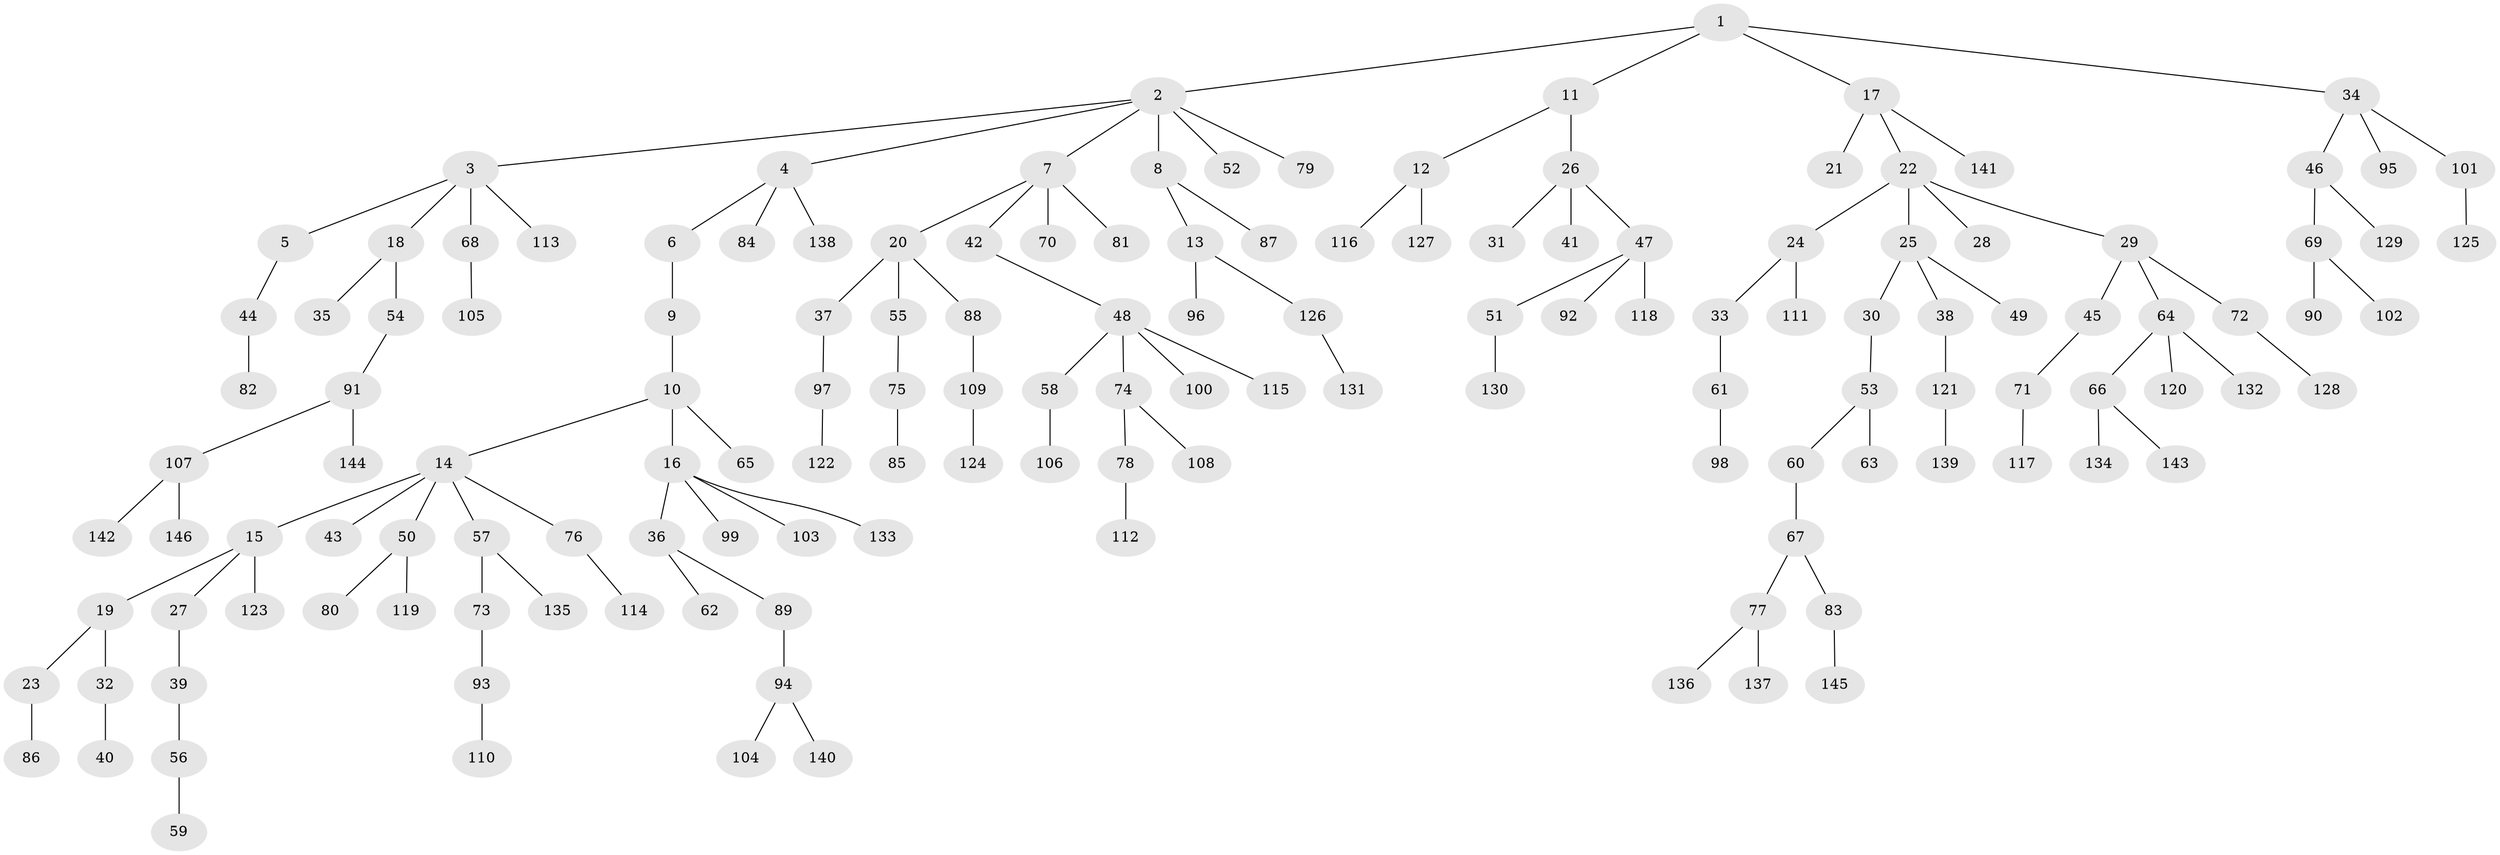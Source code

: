 // Generated by graph-tools (version 1.1) at 2025/50/03/09/25 03:50:17]
// undirected, 146 vertices, 145 edges
graph export_dot {
graph [start="1"]
  node [color=gray90,style=filled];
  1;
  2;
  3;
  4;
  5;
  6;
  7;
  8;
  9;
  10;
  11;
  12;
  13;
  14;
  15;
  16;
  17;
  18;
  19;
  20;
  21;
  22;
  23;
  24;
  25;
  26;
  27;
  28;
  29;
  30;
  31;
  32;
  33;
  34;
  35;
  36;
  37;
  38;
  39;
  40;
  41;
  42;
  43;
  44;
  45;
  46;
  47;
  48;
  49;
  50;
  51;
  52;
  53;
  54;
  55;
  56;
  57;
  58;
  59;
  60;
  61;
  62;
  63;
  64;
  65;
  66;
  67;
  68;
  69;
  70;
  71;
  72;
  73;
  74;
  75;
  76;
  77;
  78;
  79;
  80;
  81;
  82;
  83;
  84;
  85;
  86;
  87;
  88;
  89;
  90;
  91;
  92;
  93;
  94;
  95;
  96;
  97;
  98;
  99;
  100;
  101;
  102;
  103;
  104;
  105;
  106;
  107;
  108;
  109;
  110;
  111;
  112;
  113;
  114;
  115;
  116;
  117;
  118;
  119;
  120;
  121;
  122;
  123;
  124;
  125;
  126;
  127;
  128;
  129;
  130;
  131;
  132;
  133;
  134;
  135;
  136;
  137;
  138;
  139;
  140;
  141;
  142;
  143;
  144;
  145;
  146;
  1 -- 2;
  1 -- 11;
  1 -- 17;
  1 -- 34;
  2 -- 3;
  2 -- 4;
  2 -- 7;
  2 -- 8;
  2 -- 52;
  2 -- 79;
  3 -- 5;
  3 -- 18;
  3 -- 68;
  3 -- 113;
  4 -- 6;
  4 -- 84;
  4 -- 138;
  5 -- 44;
  6 -- 9;
  7 -- 20;
  7 -- 42;
  7 -- 70;
  7 -- 81;
  8 -- 13;
  8 -- 87;
  9 -- 10;
  10 -- 14;
  10 -- 16;
  10 -- 65;
  11 -- 12;
  11 -- 26;
  12 -- 116;
  12 -- 127;
  13 -- 96;
  13 -- 126;
  14 -- 15;
  14 -- 43;
  14 -- 50;
  14 -- 57;
  14 -- 76;
  15 -- 19;
  15 -- 27;
  15 -- 123;
  16 -- 36;
  16 -- 99;
  16 -- 103;
  16 -- 133;
  17 -- 21;
  17 -- 22;
  17 -- 141;
  18 -- 35;
  18 -- 54;
  19 -- 23;
  19 -- 32;
  20 -- 37;
  20 -- 55;
  20 -- 88;
  22 -- 24;
  22 -- 25;
  22 -- 28;
  22 -- 29;
  23 -- 86;
  24 -- 33;
  24 -- 111;
  25 -- 30;
  25 -- 38;
  25 -- 49;
  26 -- 31;
  26 -- 41;
  26 -- 47;
  27 -- 39;
  29 -- 45;
  29 -- 64;
  29 -- 72;
  30 -- 53;
  32 -- 40;
  33 -- 61;
  34 -- 46;
  34 -- 95;
  34 -- 101;
  36 -- 62;
  36 -- 89;
  37 -- 97;
  38 -- 121;
  39 -- 56;
  42 -- 48;
  44 -- 82;
  45 -- 71;
  46 -- 69;
  46 -- 129;
  47 -- 51;
  47 -- 92;
  47 -- 118;
  48 -- 58;
  48 -- 74;
  48 -- 100;
  48 -- 115;
  50 -- 80;
  50 -- 119;
  51 -- 130;
  53 -- 60;
  53 -- 63;
  54 -- 91;
  55 -- 75;
  56 -- 59;
  57 -- 73;
  57 -- 135;
  58 -- 106;
  60 -- 67;
  61 -- 98;
  64 -- 66;
  64 -- 120;
  64 -- 132;
  66 -- 134;
  66 -- 143;
  67 -- 77;
  67 -- 83;
  68 -- 105;
  69 -- 90;
  69 -- 102;
  71 -- 117;
  72 -- 128;
  73 -- 93;
  74 -- 78;
  74 -- 108;
  75 -- 85;
  76 -- 114;
  77 -- 136;
  77 -- 137;
  78 -- 112;
  83 -- 145;
  88 -- 109;
  89 -- 94;
  91 -- 107;
  91 -- 144;
  93 -- 110;
  94 -- 104;
  94 -- 140;
  97 -- 122;
  101 -- 125;
  107 -- 142;
  107 -- 146;
  109 -- 124;
  121 -- 139;
  126 -- 131;
}

